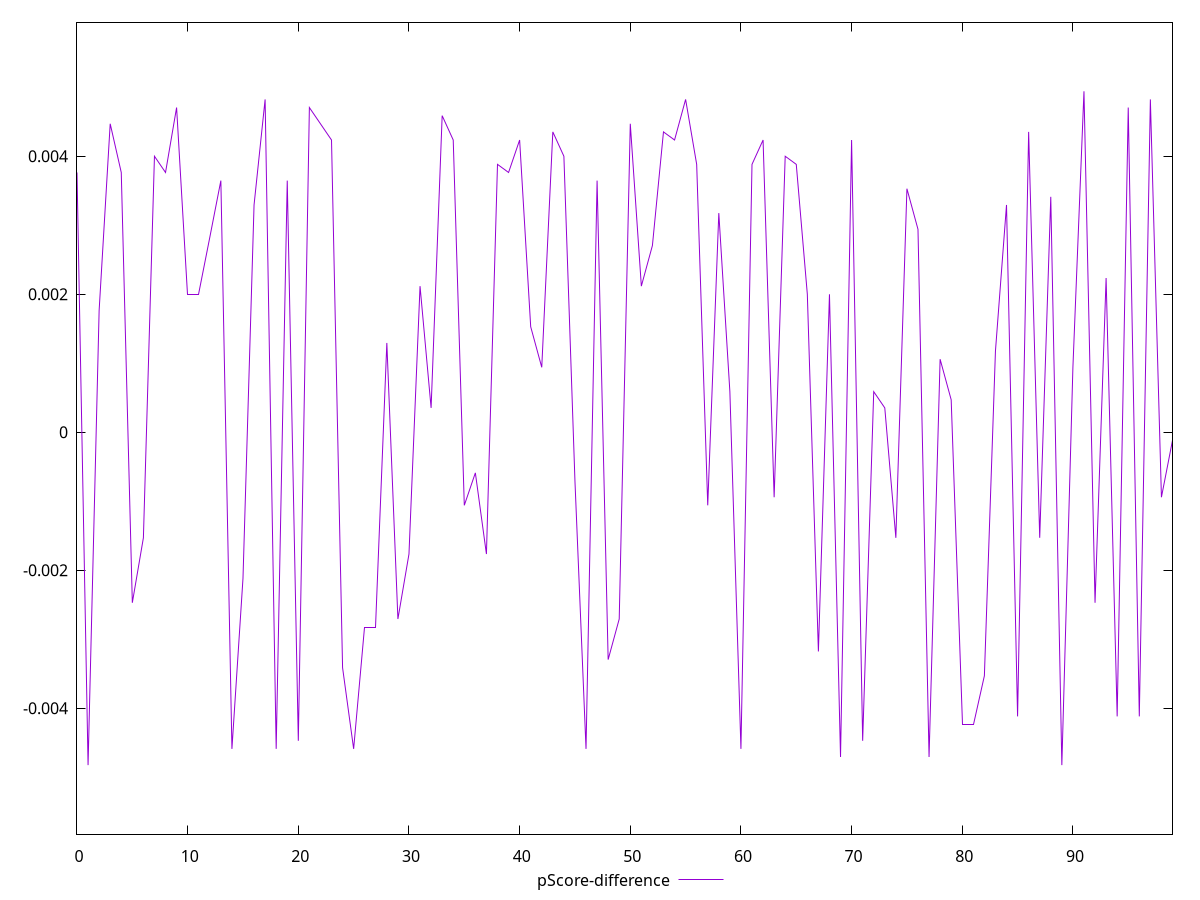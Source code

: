 reset

$pScoreDifference <<EOF
0 0.003764705882352948
1 -0.0048235294117647265
2 0.001764705882352946
3 0.004470588235294115
4 0.003764705882352948
5 -0.0024705882352941133
6 -0.0015294117647058902
7 0.0040000000000000036
8 0.003764705882352948
9 0.004705882352941171
10 0.0020000000000000018
11 0.0020000000000000018
12 0.0028235294117647247
13 0.0036470588235294477
14 -0.004588235294117671
15 -0.0021176470588235574
16 0.0032941176470588363
17 0.0048235294117647265
18 -0.004588235294117615
19 0.003647058823529392
20 -0.004470588235294115
21 0.004705882352941171
22 0.004470588235294115
23 0.004235294117647059
24 -0.0034117647058823364
25 -0.004588235294117671
26 -0.0028235294117647247
27 -0.0028235294117647247
28 0.0012941176470588345
29 -0.002705882352941169
30 -0.001764705882352946
31 0.0021176470588235574
32 0.0003529411764706114
33 0.004588235294117615
34 0.004235294117647059
35 -0.0010588235294117232
36 -0.0005882352941176117
37 -0.001764705882352946
38 0.003882352941176448
39 0.003764705882352948
40 0.004235294117647059
41 0.0015294117647058902
42 0.0009411764705882786
43 0.004352941176470615
44 0.0040000000000000036
45 -0.0007058823529411673
46 -0.004588235294117671
47 0.003647058823529392
48 -0.0032941176470588363
49 -0.002705882352941169
50 0.004470588235294115
51 0.0021176470588235574
52 0.002705882352941169
53 0.004352941176470615
54 0.004235294117647059
55 0.0048235294117647265
56 0.003882352941176448
57 -0.0010588235294117787
58 0.0031764705882352806
59 0.0005882352941176672
60 -0.004588235294117671
61 0.003882352941176448
62 0.004235294117647059
63 -0.0009411764705882231
64 0.0040000000000000036
65 0.003882352941176448
66 0.0020000000000000018
67 -0.0031764705882352806
68 0.0020000000000000018
69 -0.004705882352941171
70 0.004235294117647059
71 -0.004470588235294115
72 0.0005882352941176672
73 0.0003529411764706114
74 -0.0015294117647058902
75 0.003529411764705892
76 0.002941176470588225
77 -0.004705882352941171
78 0.0010588235294117787
79 0.00047058823529411153
80 -0.004235294117647059
81 -0.004235294117647059
82 -0.0035294117647058365
83 0.0011764705882352788
84 0.0032941176470588363
85 -0.004117647058823504
86 0.004352941176470615
87 -0.0015294117647058902
88 0.0034117647058823364
89 -0.0048235294117647265
90 0.0009411764705882231
91 0.004941176470588227
92 -0.0024705882352941133
93 0.0022352941176470575
94 -0.004117647058823504
95 0.004705882352941171
96 -0.004117647058823559
97 0.0048235294117647265
98 -0.0009411764705882231
99 -0.00011764705882350013
EOF

set key outside below
set xrange [0:99]
set yrange [-0.0058235294117647265:0.005941176470588227]
set trange [-0.0058235294117647265:0.005941176470588227]
set terminal svg size 640, 500 enhanced background rgb 'white'
set output "report_00015_2021-02-09T16-11-33.973Z/uses-rel-preload/samples/pages+cached+noadtech+nomedia+nocss/pScore-difference/values.svg"

plot $pScoreDifference title "pScore-difference" with line

reset
